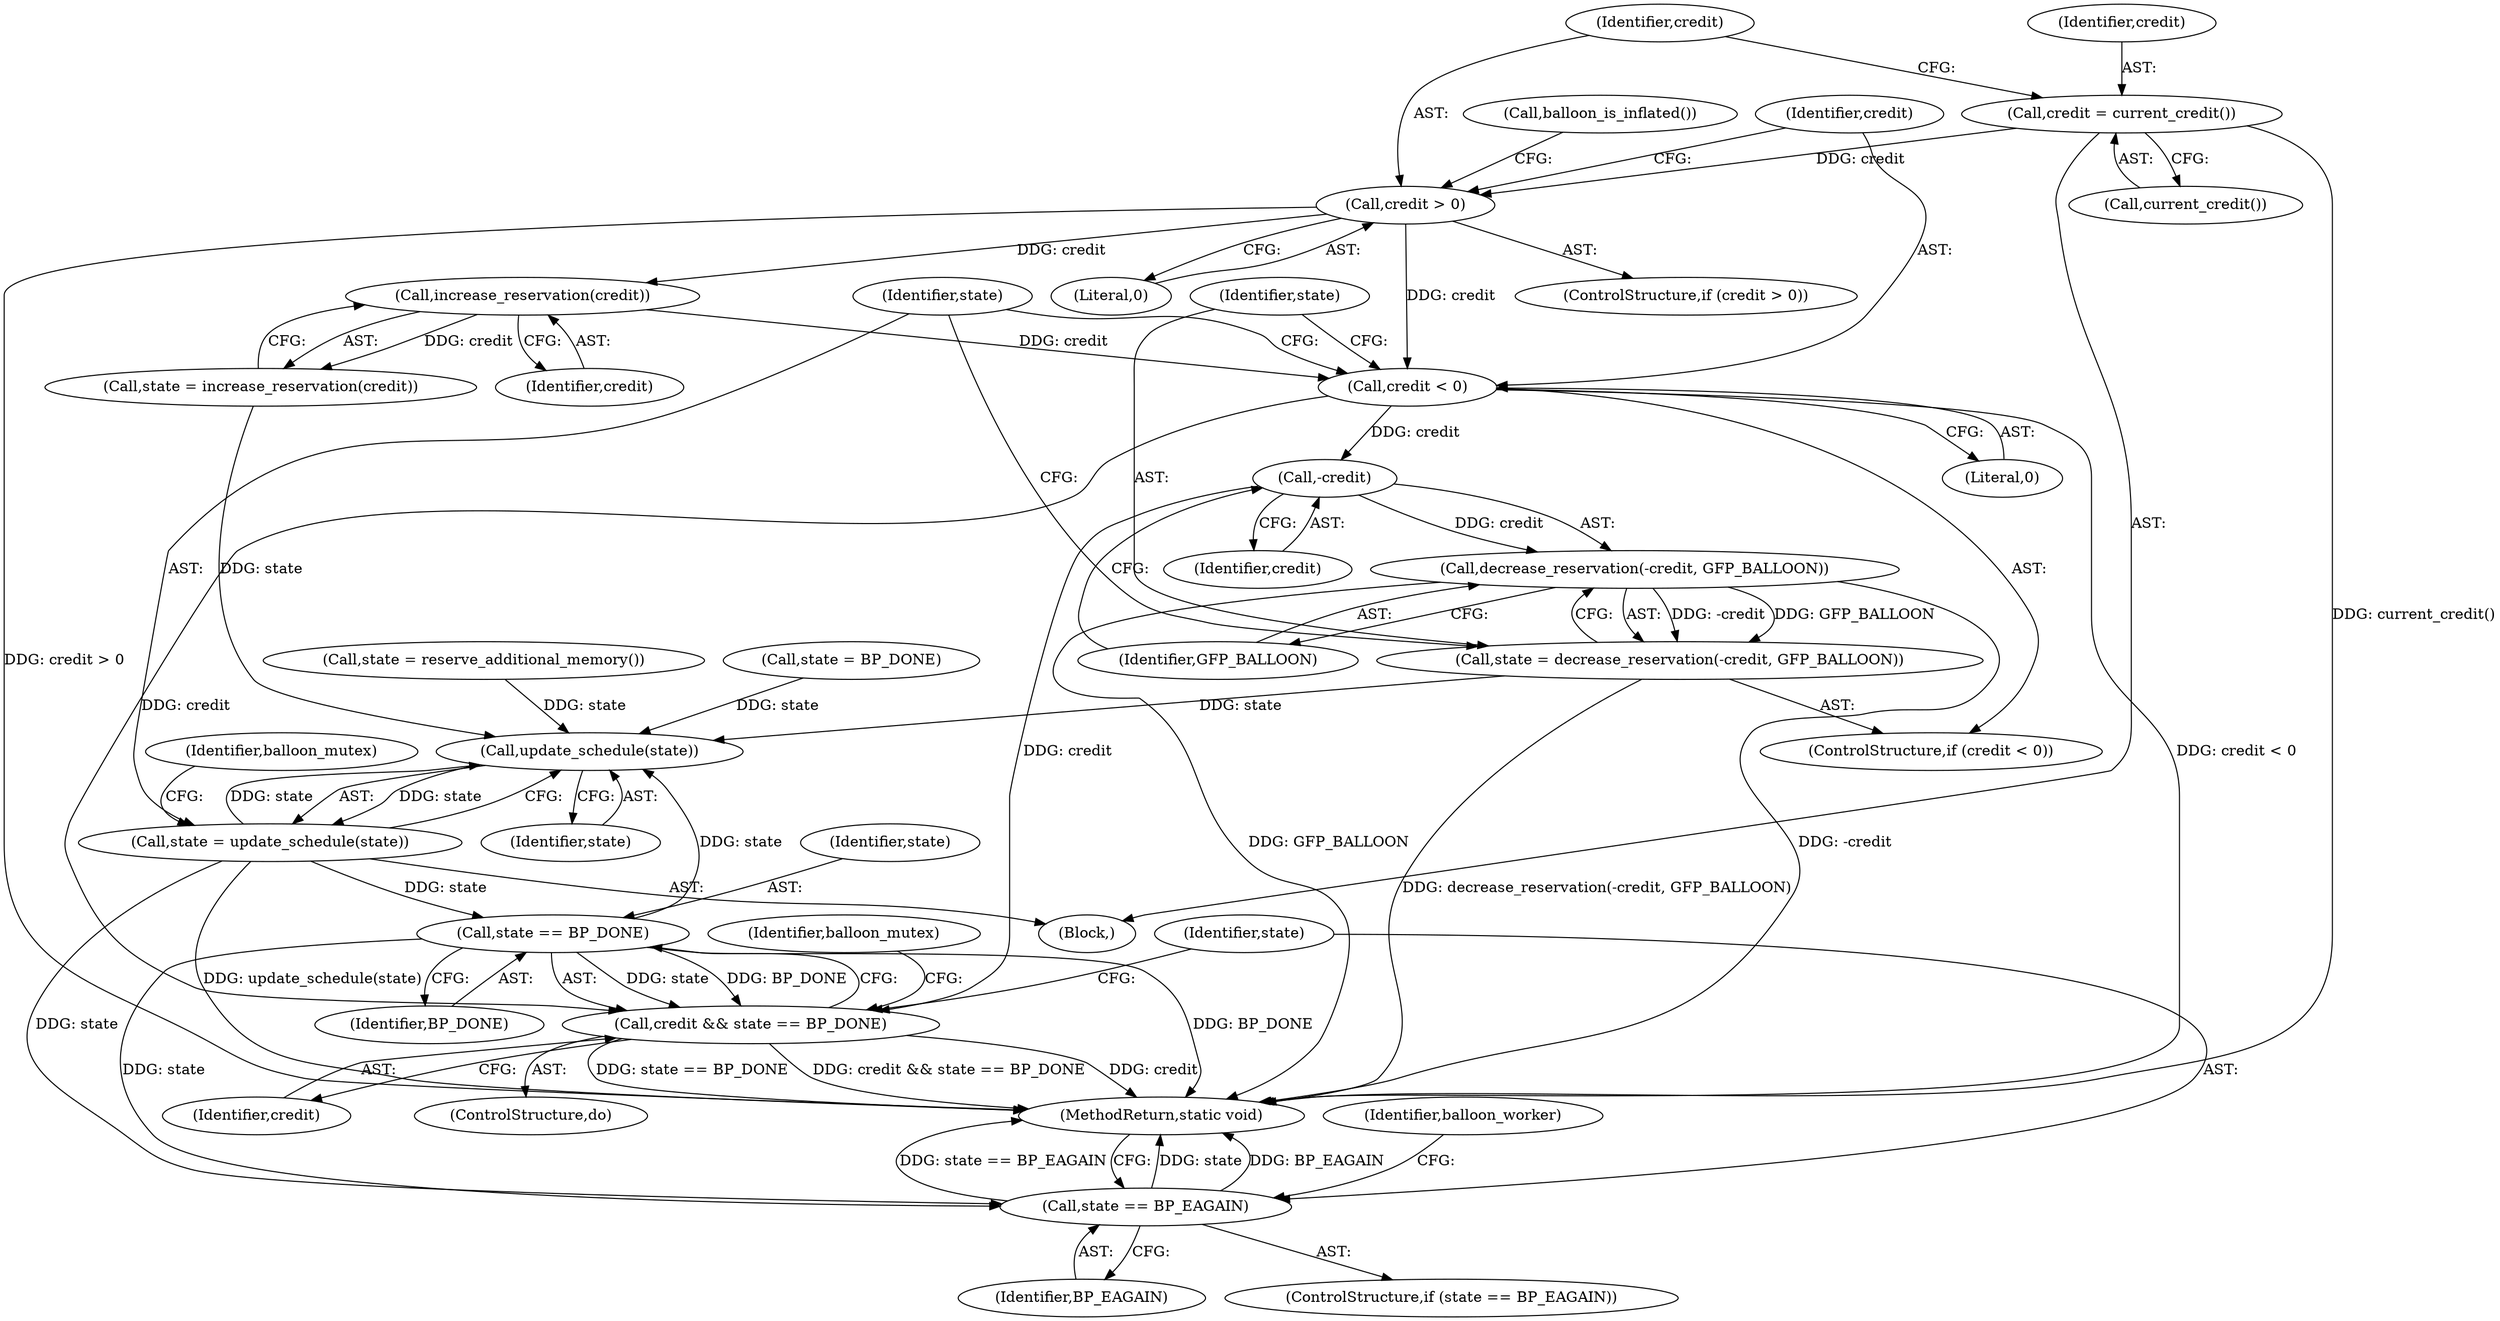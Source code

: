 digraph "1_linux_6ef36ab967c71690ebe7e5ef997a8be4da3bc844_1@del" {
"1000139" [label="(Call,-credit)"];
"1000133" [label="(Call,credit < 0)"];
"1000126" [label="(Call,increase_reservation(credit))"];
"1000118" [label="(Call,credit > 0)"];
"1000114" [label="(Call,credit = current_credit())"];
"1000138" [label="(Call,decrease_reservation(-credit, GFP_BALLOON))"];
"1000136" [label="(Call,state = decrease_reservation(-credit, GFP_BALLOON))"];
"1000144" [label="(Call,update_schedule(state))"];
"1000142" [label="(Call,state = update_schedule(state))"];
"1000152" [label="(Call,state == BP_DONE)"];
"1000150" [label="(Call,credit && state == BP_DONE)"];
"1000156" [label="(Call,state == BP_EAGAIN)"];
"1000145" [label="(Identifier,state)"];
"1000110" [label="(Block,)"];
"1000109" [label="(ControlStructure,do)"];
"1000115" [label="(Identifier,credit)"];
"1000120" [label="(Literal,0)"];
"1000138" [label="(Call,decrease_reservation(-credit, GFP_BALLOON))"];
"1000132" [label="(ControlStructure,if (credit < 0))"];
"1000129" [label="(Call,state = reserve_additional_memory())"];
"1000123" [label="(Call,balloon_is_inflated())"];
"1000153" [label="(Identifier,state)"];
"1000150" [label="(Call,credit && state == BP_DONE)"];
"1000124" [label="(Call,state = increase_reservation(credit))"];
"1000119" [label="(Identifier,credit)"];
"1000114" [label="(Call,credit = current_credit())"];
"1000144" [label="(Call,update_schedule(state))"];
"1000140" [label="(Identifier,credit)"];
"1000151" [label="(Identifier,credit)"];
"1000134" [label="(Identifier,credit)"];
"1000136" [label="(Call,state = decrease_reservation(-credit, GFP_BALLOON))"];
"1000161" [label="(Identifier,balloon_worker)"];
"1000156" [label="(Call,state == BP_EAGAIN)"];
"1000167" [label="(MethodReturn,static void)"];
"1000137" [label="(Identifier,state)"];
"1000116" [label="(Call,current_credit())"];
"1000141" [label="(Identifier,GFP_BALLOON)"];
"1000142" [label="(Call,state = update_schedule(state))"];
"1000154" [label="(Identifier,BP_DONE)"];
"1000133" [label="(Call,credit < 0)"];
"1000152" [label="(Call,state == BP_DONE)"];
"1000118" [label="(Call,credit > 0)"];
"1000105" [label="(Call,state = BP_DONE)"];
"1000127" [label="(Identifier,credit)"];
"1000139" [label="(Call,-credit)"];
"1000135" [label="(Literal,0)"];
"1000148" [label="(Identifier,balloon_mutex)"];
"1000126" [label="(Call,increase_reservation(credit))"];
"1000113" [label="(Identifier,balloon_mutex)"];
"1000157" [label="(Identifier,state)"];
"1000158" [label="(Identifier,BP_EAGAIN)"];
"1000155" [label="(ControlStructure,if (state == BP_EAGAIN))"];
"1000143" [label="(Identifier,state)"];
"1000117" [label="(ControlStructure,if (credit > 0))"];
"1000139" -> "1000138"  [label="AST: "];
"1000139" -> "1000140"  [label="CFG: "];
"1000140" -> "1000139"  [label="AST: "];
"1000141" -> "1000139"  [label="CFG: "];
"1000139" -> "1000138"  [label="DDG: credit"];
"1000133" -> "1000139"  [label="DDG: credit"];
"1000139" -> "1000150"  [label="DDG: credit"];
"1000133" -> "1000132"  [label="AST: "];
"1000133" -> "1000135"  [label="CFG: "];
"1000134" -> "1000133"  [label="AST: "];
"1000135" -> "1000133"  [label="AST: "];
"1000137" -> "1000133"  [label="CFG: "];
"1000143" -> "1000133"  [label="CFG: "];
"1000133" -> "1000167"  [label="DDG: credit < 0"];
"1000126" -> "1000133"  [label="DDG: credit"];
"1000118" -> "1000133"  [label="DDG: credit"];
"1000133" -> "1000150"  [label="DDG: credit"];
"1000126" -> "1000124"  [label="AST: "];
"1000126" -> "1000127"  [label="CFG: "];
"1000127" -> "1000126"  [label="AST: "];
"1000124" -> "1000126"  [label="CFG: "];
"1000126" -> "1000124"  [label="DDG: credit"];
"1000118" -> "1000126"  [label="DDG: credit"];
"1000118" -> "1000117"  [label="AST: "];
"1000118" -> "1000120"  [label="CFG: "];
"1000119" -> "1000118"  [label="AST: "];
"1000120" -> "1000118"  [label="AST: "];
"1000123" -> "1000118"  [label="CFG: "];
"1000134" -> "1000118"  [label="CFG: "];
"1000118" -> "1000167"  [label="DDG: credit > 0"];
"1000114" -> "1000118"  [label="DDG: credit"];
"1000114" -> "1000110"  [label="AST: "];
"1000114" -> "1000116"  [label="CFG: "];
"1000115" -> "1000114"  [label="AST: "];
"1000116" -> "1000114"  [label="AST: "];
"1000119" -> "1000114"  [label="CFG: "];
"1000114" -> "1000167"  [label="DDG: current_credit()"];
"1000138" -> "1000136"  [label="AST: "];
"1000138" -> "1000141"  [label="CFG: "];
"1000141" -> "1000138"  [label="AST: "];
"1000136" -> "1000138"  [label="CFG: "];
"1000138" -> "1000167"  [label="DDG: GFP_BALLOON"];
"1000138" -> "1000167"  [label="DDG: -credit"];
"1000138" -> "1000136"  [label="DDG: -credit"];
"1000138" -> "1000136"  [label="DDG: GFP_BALLOON"];
"1000136" -> "1000132"  [label="AST: "];
"1000137" -> "1000136"  [label="AST: "];
"1000143" -> "1000136"  [label="CFG: "];
"1000136" -> "1000167"  [label="DDG: decrease_reservation(-credit, GFP_BALLOON)"];
"1000136" -> "1000144"  [label="DDG: state"];
"1000144" -> "1000142"  [label="AST: "];
"1000144" -> "1000145"  [label="CFG: "];
"1000145" -> "1000144"  [label="AST: "];
"1000142" -> "1000144"  [label="CFG: "];
"1000144" -> "1000142"  [label="DDG: state"];
"1000129" -> "1000144"  [label="DDG: state"];
"1000124" -> "1000144"  [label="DDG: state"];
"1000152" -> "1000144"  [label="DDG: state"];
"1000142" -> "1000144"  [label="DDG: state"];
"1000105" -> "1000144"  [label="DDG: state"];
"1000142" -> "1000110"  [label="AST: "];
"1000143" -> "1000142"  [label="AST: "];
"1000148" -> "1000142"  [label="CFG: "];
"1000142" -> "1000167"  [label="DDG: update_schedule(state)"];
"1000142" -> "1000152"  [label="DDG: state"];
"1000142" -> "1000156"  [label="DDG: state"];
"1000152" -> "1000150"  [label="AST: "];
"1000152" -> "1000154"  [label="CFG: "];
"1000153" -> "1000152"  [label="AST: "];
"1000154" -> "1000152"  [label="AST: "];
"1000150" -> "1000152"  [label="CFG: "];
"1000152" -> "1000167"  [label="DDG: BP_DONE"];
"1000152" -> "1000150"  [label="DDG: state"];
"1000152" -> "1000150"  [label="DDG: BP_DONE"];
"1000152" -> "1000156"  [label="DDG: state"];
"1000150" -> "1000109"  [label="AST: "];
"1000150" -> "1000151"  [label="CFG: "];
"1000151" -> "1000150"  [label="AST: "];
"1000113" -> "1000150"  [label="CFG: "];
"1000157" -> "1000150"  [label="CFG: "];
"1000150" -> "1000167"  [label="DDG: credit && state == BP_DONE"];
"1000150" -> "1000167"  [label="DDG: credit"];
"1000150" -> "1000167"  [label="DDG: state == BP_DONE"];
"1000156" -> "1000155"  [label="AST: "];
"1000156" -> "1000158"  [label="CFG: "];
"1000157" -> "1000156"  [label="AST: "];
"1000158" -> "1000156"  [label="AST: "];
"1000161" -> "1000156"  [label="CFG: "];
"1000167" -> "1000156"  [label="CFG: "];
"1000156" -> "1000167"  [label="DDG: state"];
"1000156" -> "1000167"  [label="DDG: BP_EAGAIN"];
"1000156" -> "1000167"  [label="DDG: state == BP_EAGAIN"];
}
